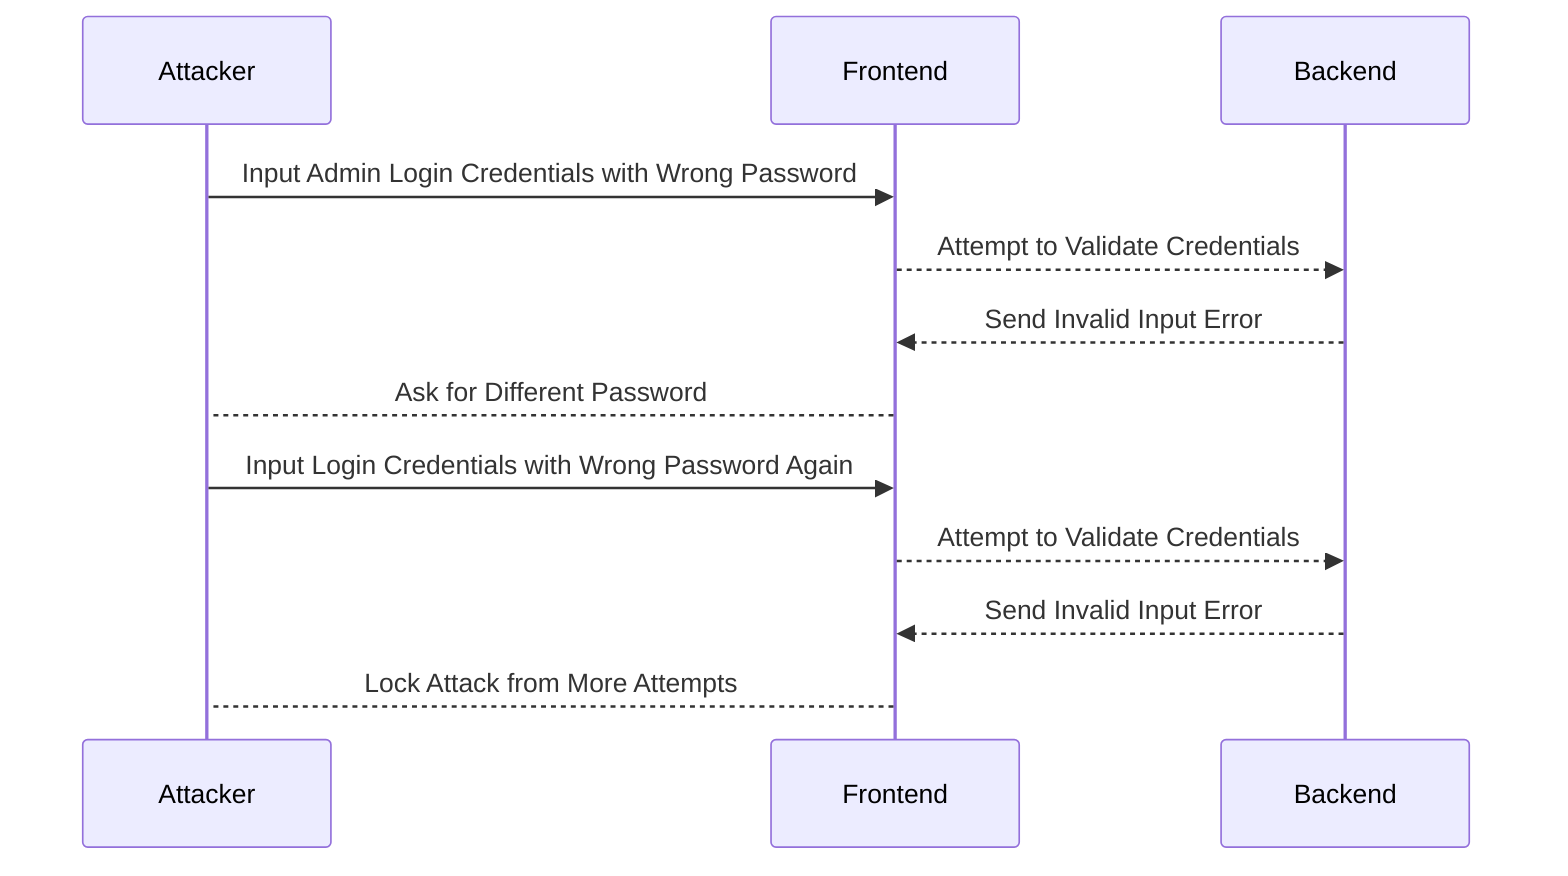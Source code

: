sequenceDiagram
   participant Attacker
   participant Frontend
   participant Backend

   %% Attack
   Attacker->>Frontend: Input Admin Login Credentials with Wrong Password
   Frontend-->>Backend: Attempt to Validate Credentials
   Backend-->>Frontend: Send Invalid Input Error
   Frontend-->Attacker: Ask for Different Password

   %% Attempt 2
   Attacker->>Frontend: Input Login Credentials with Wrong Password Again
   Frontend-->>Backend: Attempt to Validate Credentials
   Backend-->>Frontend: Send Invalid Input Error
   Frontend-->Attacker: Lock Attack from More Attempts